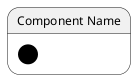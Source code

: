 @startuml
'== Formatting ==
hide empty description
skinparam Arrow {
  FontSize 9
}
skinparam State {
  FontSize 12
}

'== Default interfaces ==
!$Logical = Logical
!$Timer = Timer

'== Default messages ==
!$Timer_Timeout = Timeout
!$Logical_No = No
!$Logical_Yes = Yes

'== Interfaces ==

'== Messages ==

'== Component ==
state component as "Component Name" {
state START <<start>> #000000

'== States ==

'== Choice-points ==

'== Transitions ==

'== Footer ==
}
@enduml